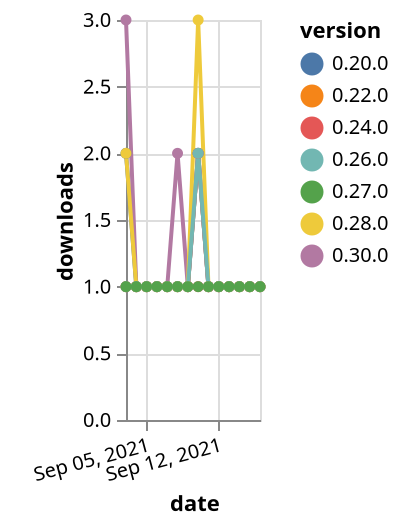 {"$schema": "https://vega.github.io/schema/vega-lite/v5.json", "description": "A simple bar chart with embedded data.", "data": {"values": [{"date": "2021-09-03", "total": 210, "delta": 2, "version": "0.20.0"}, {"date": "2021-09-04", "total": 211, "delta": 1, "version": "0.20.0"}, {"date": "2021-09-05", "total": 212, "delta": 1, "version": "0.20.0"}, {"date": "2021-09-06", "total": 213, "delta": 1, "version": "0.20.0"}, {"date": "2021-09-07", "total": 214, "delta": 1, "version": "0.20.0"}, {"date": "2021-09-08", "total": 215, "delta": 1, "version": "0.20.0"}, {"date": "2021-09-09", "total": 216, "delta": 1, "version": "0.20.0"}, {"date": "2021-09-10", "total": 218, "delta": 2, "version": "0.20.0"}, {"date": "2021-09-11", "total": 219, "delta": 1, "version": "0.20.0"}, {"date": "2021-09-12", "total": 220, "delta": 1, "version": "0.20.0"}, {"date": "2021-09-13", "total": 221, "delta": 1, "version": "0.20.0"}, {"date": "2021-09-14", "total": 222, "delta": 1, "version": "0.20.0"}, {"date": "2021-09-15", "total": 223, "delta": 1, "version": "0.20.0"}, {"date": "2021-09-16", "total": 224, "delta": 1, "version": "0.20.0"}, {"date": "2021-09-03", "total": 282, "delta": 1, "version": "0.22.0"}, {"date": "2021-09-04", "total": 283, "delta": 1, "version": "0.22.0"}, {"date": "2021-09-05", "total": 284, "delta": 1, "version": "0.22.0"}, {"date": "2021-09-06", "total": 285, "delta": 1, "version": "0.22.0"}, {"date": "2021-09-07", "total": 286, "delta": 1, "version": "0.22.0"}, {"date": "2021-09-08", "total": 287, "delta": 1, "version": "0.22.0"}, {"date": "2021-09-09", "total": 288, "delta": 1, "version": "0.22.0"}, {"date": "2021-09-10", "total": 290, "delta": 2, "version": "0.22.0"}, {"date": "2021-09-11", "total": 291, "delta": 1, "version": "0.22.0"}, {"date": "2021-09-12", "total": 292, "delta": 1, "version": "0.22.0"}, {"date": "2021-09-13", "total": 293, "delta": 1, "version": "0.22.0"}, {"date": "2021-09-14", "total": 294, "delta": 1, "version": "0.22.0"}, {"date": "2021-09-15", "total": 295, "delta": 1, "version": "0.22.0"}, {"date": "2021-09-16", "total": 296, "delta": 1, "version": "0.22.0"}, {"date": "2021-09-03", "total": 111, "delta": 3, "version": "0.30.0"}, {"date": "2021-09-04", "total": 112, "delta": 1, "version": "0.30.0"}, {"date": "2021-09-05", "total": 113, "delta": 1, "version": "0.30.0"}, {"date": "2021-09-06", "total": 114, "delta": 1, "version": "0.30.0"}, {"date": "2021-09-07", "total": 115, "delta": 1, "version": "0.30.0"}, {"date": "2021-09-08", "total": 117, "delta": 2, "version": "0.30.0"}, {"date": "2021-09-09", "total": 118, "delta": 1, "version": "0.30.0"}, {"date": "2021-09-10", "total": 120, "delta": 2, "version": "0.30.0"}, {"date": "2021-09-11", "total": 121, "delta": 1, "version": "0.30.0"}, {"date": "2021-09-12", "total": 122, "delta": 1, "version": "0.30.0"}, {"date": "2021-09-13", "total": 123, "delta": 1, "version": "0.30.0"}, {"date": "2021-09-14", "total": 124, "delta": 1, "version": "0.30.0"}, {"date": "2021-09-15", "total": 125, "delta": 1, "version": "0.30.0"}, {"date": "2021-09-16", "total": 126, "delta": 1, "version": "0.30.0"}, {"date": "2021-09-03", "total": 169, "delta": 1, "version": "0.24.0"}, {"date": "2021-09-04", "total": 170, "delta": 1, "version": "0.24.0"}, {"date": "2021-09-05", "total": 171, "delta": 1, "version": "0.24.0"}, {"date": "2021-09-06", "total": 172, "delta": 1, "version": "0.24.0"}, {"date": "2021-09-07", "total": 173, "delta": 1, "version": "0.24.0"}, {"date": "2021-09-08", "total": 174, "delta": 1, "version": "0.24.0"}, {"date": "2021-09-09", "total": 175, "delta": 1, "version": "0.24.0"}, {"date": "2021-09-10", "total": 176, "delta": 1, "version": "0.24.0"}, {"date": "2021-09-11", "total": 177, "delta": 1, "version": "0.24.0"}, {"date": "2021-09-12", "total": 178, "delta": 1, "version": "0.24.0"}, {"date": "2021-09-13", "total": 179, "delta": 1, "version": "0.24.0"}, {"date": "2021-09-14", "total": 180, "delta": 1, "version": "0.24.0"}, {"date": "2021-09-15", "total": 181, "delta": 1, "version": "0.24.0"}, {"date": "2021-09-16", "total": 182, "delta": 1, "version": "0.24.0"}, {"date": "2021-09-03", "total": 160, "delta": 2, "version": "0.28.0"}, {"date": "2021-09-04", "total": 161, "delta": 1, "version": "0.28.0"}, {"date": "2021-09-05", "total": 162, "delta": 1, "version": "0.28.0"}, {"date": "2021-09-06", "total": 163, "delta": 1, "version": "0.28.0"}, {"date": "2021-09-07", "total": 164, "delta": 1, "version": "0.28.0"}, {"date": "2021-09-08", "total": 165, "delta": 1, "version": "0.28.0"}, {"date": "2021-09-09", "total": 166, "delta": 1, "version": "0.28.0"}, {"date": "2021-09-10", "total": 169, "delta": 3, "version": "0.28.0"}, {"date": "2021-09-11", "total": 170, "delta": 1, "version": "0.28.0"}, {"date": "2021-09-12", "total": 171, "delta": 1, "version": "0.28.0"}, {"date": "2021-09-13", "total": 172, "delta": 1, "version": "0.28.0"}, {"date": "2021-09-14", "total": 173, "delta": 1, "version": "0.28.0"}, {"date": "2021-09-15", "total": 174, "delta": 1, "version": "0.28.0"}, {"date": "2021-09-16", "total": 175, "delta": 1, "version": "0.28.0"}, {"date": "2021-09-03", "total": 148, "delta": 1, "version": "0.26.0"}, {"date": "2021-09-04", "total": 149, "delta": 1, "version": "0.26.0"}, {"date": "2021-09-05", "total": 150, "delta": 1, "version": "0.26.0"}, {"date": "2021-09-06", "total": 151, "delta": 1, "version": "0.26.0"}, {"date": "2021-09-07", "total": 152, "delta": 1, "version": "0.26.0"}, {"date": "2021-09-08", "total": 153, "delta": 1, "version": "0.26.0"}, {"date": "2021-09-09", "total": 154, "delta": 1, "version": "0.26.0"}, {"date": "2021-09-10", "total": 156, "delta": 2, "version": "0.26.0"}, {"date": "2021-09-11", "total": 157, "delta": 1, "version": "0.26.0"}, {"date": "2021-09-12", "total": 158, "delta": 1, "version": "0.26.0"}, {"date": "2021-09-13", "total": 159, "delta": 1, "version": "0.26.0"}, {"date": "2021-09-14", "total": 160, "delta": 1, "version": "0.26.0"}, {"date": "2021-09-15", "total": 161, "delta": 1, "version": "0.26.0"}, {"date": "2021-09-16", "total": 162, "delta": 1, "version": "0.26.0"}, {"date": "2021-09-03", "total": 134, "delta": 1, "version": "0.27.0"}, {"date": "2021-09-04", "total": 135, "delta": 1, "version": "0.27.0"}, {"date": "2021-09-05", "total": 136, "delta": 1, "version": "0.27.0"}, {"date": "2021-09-06", "total": 137, "delta": 1, "version": "0.27.0"}, {"date": "2021-09-07", "total": 138, "delta": 1, "version": "0.27.0"}, {"date": "2021-09-08", "total": 139, "delta": 1, "version": "0.27.0"}, {"date": "2021-09-09", "total": 140, "delta": 1, "version": "0.27.0"}, {"date": "2021-09-10", "total": 141, "delta": 1, "version": "0.27.0"}, {"date": "2021-09-11", "total": 142, "delta": 1, "version": "0.27.0"}, {"date": "2021-09-12", "total": 143, "delta": 1, "version": "0.27.0"}, {"date": "2021-09-13", "total": 144, "delta": 1, "version": "0.27.0"}, {"date": "2021-09-14", "total": 145, "delta": 1, "version": "0.27.0"}, {"date": "2021-09-15", "total": 146, "delta": 1, "version": "0.27.0"}, {"date": "2021-09-16", "total": 147, "delta": 1, "version": "0.27.0"}]}, "width": "container", "mark": {"type": "line", "point": {"filled": true}}, "encoding": {"x": {"field": "date", "type": "temporal", "timeUnit": "yearmonthdate", "title": "date", "axis": {"labelAngle": -15}}, "y": {"field": "delta", "type": "quantitative", "title": "downloads"}, "color": {"field": "version", "type": "nominal"}, "tooltip": {"field": "delta"}}}